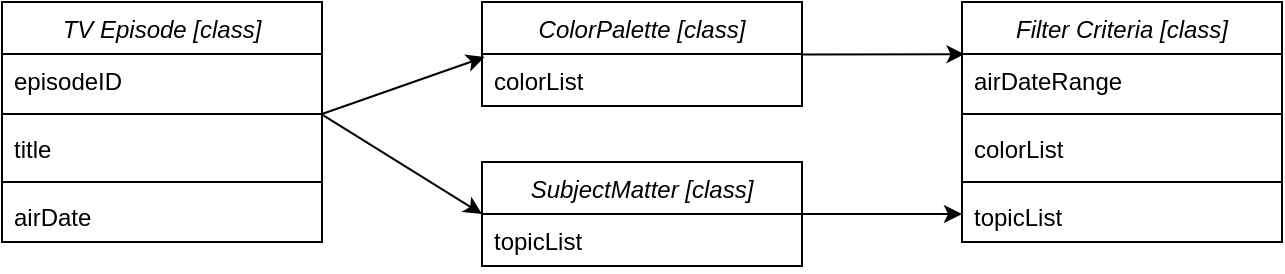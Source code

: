 <mxfile version="23.1.4" type="device">
  <diagram id="C5RBs43oDa-KdzZeNtuy" name="Page-1">
    <mxGraphModel dx="757" dy="660" grid="1" gridSize="10" guides="1" tooltips="1" connect="1" arrows="1" fold="1" page="1" pageScale="1" pageWidth="827" pageHeight="1169" math="0" shadow="0">
      <root>
        <mxCell id="WIyWlLk6GJQsqaUBKTNV-0" />
        <mxCell id="WIyWlLk6GJQsqaUBKTNV-1" parent="WIyWlLk6GJQsqaUBKTNV-0" />
        <mxCell id="LRSY7PghIJ2cLRIY_SCe-1" value="Filter Criteria [class]" style="swimlane;fontStyle=2;align=center;verticalAlign=top;childLayout=stackLayout;horizontal=1;startSize=26;horizontalStack=0;resizeParent=1;resizeLast=0;collapsible=1;marginBottom=0;rounded=0;shadow=0;strokeWidth=1;" vertex="1" parent="WIyWlLk6GJQsqaUBKTNV-1">
          <mxGeometry x="480" width="160" height="120" as="geometry">
            <mxRectangle x="230" y="140" width="160" height="26" as="alternateBounds" />
          </mxGeometry>
        </mxCell>
        <mxCell id="LRSY7PghIJ2cLRIY_SCe-2" value="airDateRange" style="text;align=left;verticalAlign=top;spacingLeft=4;spacingRight=4;overflow=hidden;rotatable=0;points=[[0,0.5],[1,0.5]];portConstraint=eastwest;" vertex="1" parent="LRSY7PghIJ2cLRIY_SCe-1">
          <mxGeometry y="26" width="160" height="26" as="geometry" />
        </mxCell>
        <mxCell id="LRSY7PghIJ2cLRIY_SCe-6" value="" style="line;html=1;strokeWidth=1;align=left;verticalAlign=middle;spacingTop=-1;spacingLeft=3;spacingRight=3;rotatable=0;labelPosition=right;points=[];portConstraint=eastwest;" vertex="1" parent="LRSY7PghIJ2cLRIY_SCe-1">
          <mxGeometry y="52" width="160" height="8" as="geometry" />
        </mxCell>
        <mxCell id="LRSY7PghIJ2cLRIY_SCe-7" value="colorList" style="text;align=left;verticalAlign=top;spacingLeft=4;spacingRight=4;overflow=hidden;rotatable=0;points=[[0,0.5],[1,0.5]];portConstraint=eastwest;" vertex="1" parent="LRSY7PghIJ2cLRIY_SCe-1">
          <mxGeometry y="60" width="160" height="26" as="geometry" />
        </mxCell>
        <mxCell id="LRSY7PghIJ2cLRIY_SCe-8" value="" style="line;html=1;strokeWidth=1;align=left;verticalAlign=middle;spacingTop=-1;spacingLeft=3;spacingRight=3;rotatable=0;labelPosition=right;points=[];portConstraint=eastwest;" vertex="1" parent="LRSY7PghIJ2cLRIY_SCe-1">
          <mxGeometry y="86" width="160" height="8" as="geometry" />
        </mxCell>
        <mxCell id="LRSY7PghIJ2cLRIY_SCe-9" value="topicList&#xa;" style="text;align=left;verticalAlign=top;spacingLeft=4;spacingRight=4;overflow=hidden;rotatable=0;points=[[0,0.5],[1,0.5]];portConstraint=eastwest;" vertex="1" parent="LRSY7PghIJ2cLRIY_SCe-1">
          <mxGeometry y="94" width="160" height="26" as="geometry" />
        </mxCell>
        <mxCell id="LRSY7PghIJ2cLRIY_SCe-21" value="ColorPalette [class]" style="swimlane;fontStyle=2;align=center;verticalAlign=top;childLayout=stackLayout;horizontal=1;startSize=26;horizontalStack=0;resizeParent=1;resizeLast=0;collapsible=1;marginBottom=0;rounded=0;shadow=0;strokeWidth=1;" vertex="1" parent="WIyWlLk6GJQsqaUBKTNV-1">
          <mxGeometry x="240" width="160" height="52" as="geometry">
            <mxRectangle x="230" y="140" width="160" height="26" as="alternateBounds" />
          </mxGeometry>
        </mxCell>
        <mxCell id="LRSY7PghIJ2cLRIY_SCe-22" value="colorList" style="text;align=left;verticalAlign=top;spacingLeft=4;spacingRight=4;overflow=hidden;rotatable=0;points=[[0,0.5],[1,0.5]];portConstraint=eastwest;" vertex="1" parent="LRSY7PghIJ2cLRIY_SCe-21">
          <mxGeometry y="26" width="160" height="26" as="geometry" />
        </mxCell>
        <mxCell id="LRSY7PghIJ2cLRIY_SCe-24" value="SubjectMatter [class]&#xa;" style="swimlane;fontStyle=2;align=center;verticalAlign=top;childLayout=stackLayout;horizontal=1;startSize=26;horizontalStack=0;resizeParent=1;resizeLast=0;collapsible=1;marginBottom=0;rounded=0;shadow=0;strokeWidth=1;" vertex="1" parent="WIyWlLk6GJQsqaUBKTNV-1">
          <mxGeometry x="240" y="80" width="160" height="52" as="geometry">
            <mxRectangle x="230" y="140" width="160" height="26" as="alternateBounds" />
          </mxGeometry>
        </mxCell>
        <mxCell id="LRSY7PghIJ2cLRIY_SCe-25" value="topicList" style="text;align=left;verticalAlign=top;spacingLeft=4;spacingRight=4;overflow=hidden;rotatable=0;points=[[0,0.5],[1,0.5]];portConstraint=eastwest;" vertex="1" parent="LRSY7PghIJ2cLRIY_SCe-24">
          <mxGeometry y="26" width="160" height="26" as="geometry" />
        </mxCell>
        <mxCell id="LRSY7PghIJ2cLRIY_SCe-27" value="TV Episode [class]" style="swimlane;fontStyle=2;align=center;verticalAlign=top;childLayout=stackLayout;horizontal=1;startSize=26;horizontalStack=0;resizeParent=1;resizeLast=0;collapsible=1;marginBottom=0;rounded=0;shadow=0;strokeWidth=1;" vertex="1" parent="WIyWlLk6GJQsqaUBKTNV-1">
          <mxGeometry width="160" height="120" as="geometry">
            <mxRectangle x="230" y="140" width="160" height="26" as="alternateBounds" />
          </mxGeometry>
        </mxCell>
        <mxCell id="LRSY7PghIJ2cLRIY_SCe-28" value="episodeID" style="text;align=left;verticalAlign=top;spacingLeft=4;spacingRight=4;overflow=hidden;rotatable=0;points=[[0,0.5],[1,0.5]];portConstraint=eastwest;" vertex="1" parent="LRSY7PghIJ2cLRIY_SCe-27">
          <mxGeometry y="26" width="160" height="26" as="geometry" />
        </mxCell>
        <mxCell id="LRSY7PghIJ2cLRIY_SCe-29" value="" style="line;html=1;strokeWidth=1;align=left;verticalAlign=middle;spacingTop=-1;spacingLeft=3;spacingRight=3;rotatable=0;labelPosition=right;points=[];portConstraint=eastwest;" vertex="1" parent="LRSY7PghIJ2cLRIY_SCe-27">
          <mxGeometry y="52" width="160" height="8" as="geometry" />
        </mxCell>
        <mxCell id="LRSY7PghIJ2cLRIY_SCe-30" value="title&#xa;" style="text;align=left;verticalAlign=top;spacingLeft=4;spacingRight=4;overflow=hidden;rotatable=0;points=[[0,0.5],[1,0.5]];portConstraint=eastwest;" vertex="1" parent="LRSY7PghIJ2cLRIY_SCe-27">
          <mxGeometry y="60" width="160" height="26" as="geometry" />
        </mxCell>
        <mxCell id="LRSY7PghIJ2cLRIY_SCe-31" value="" style="line;html=1;strokeWidth=1;align=left;verticalAlign=middle;spacingTop=-1;spacingLeft=3;spacingRight=3;rotatable=0;labelPosition=right;points=[];portConstraint=eastwest;" vertex="1" parent="LRSY7PghIJ2cLRIY_SCe-27">
          <mxGeometry y="86" width="160" height="8" as="geometry" />
        </mxCell>
        <mxCell id="LRSY7PghIJ2cLRIY_SCe-34" value="airDate&#xa;" style="text;align=left;verticalAlign=top;spacingLeft=4;spacingRight=4;overflow=hidden;rotatable=0;points=[[0,0.5],[1,0.5]];portConstraint=eastwest;" vertex="1" parent="LRSY7PghIJ2cLRIY_SCe-27">
          <mxGeometry y="94" width="160" height="26" as="geometry" />
        </mxCell>
        <mxCell id="LRSY7PghIJ2cLRIY_SCe-53" value="" style="endArrow=classic;html=1;rounded=0;entryX=0.008;entryY=0.058;entryDx=0;entryDy=0;entryPerimeter=0;" edge="1" parent="WIyWlLk6GJQsqaUBKTNV-1" target="LRSY7PghIJ2cLRIY_SCe-22">
          <mxGeometry width="50" height="50" relative="1" as="geometry">
            <mxPoint x="160" y="56" as="sourcePoint" />
            <mxPoint x="380" y="190" as="targetPoint" />
          </mxGeometry>
        </mxCell>
        <mxCell id="LRSY7PghIJ2cLRIY_SCe-54" value="" style="endArrow=classic;html=1;rounded=0;exitX=0.998;exitY=-0.15;exitDx=0;exitDy=0;exitPerimeter=0;entryX=0;entryY=0.5;entryDx=0;entryDy=0;" edge="1" parent="WIyWlLk6GJQsqaUBKTNV-1" source="LRSY7PghIJ2cLRIY_SCe-30" target="LRSY7PghIJ2cLRIY_SCe-24">
          <mxGeometry width="50" height="50" relative="1" as="geometry">
            <mxPoint x="175" y="74" as="sourcePoint" />
            <mxPoint x="251" y="38" as="targetPoint" />
          </mxGeometry>
        </mxCell>
        <mxCell id="LRSY7PghIJ2cLRIY_SCe-55" value="" style="endArrow=classic;html=1;rounded=0;entryX=0.008;entryY=0.004;entryDx=0;entryDy=0;entryPerimeter=0;exitX=1;exitY=0.011;exitDx=0;exitDy=0;exitPerimeter=0;" edge="1" parent="WIyWlLk6GJQsqaUBKTNV-1" source="LRSY7PghIJ2cLRIY_SCe-22" target="LRSY7PghIJ2cLRIY_SCe-2">
          <mxGeometry width="50" height="50" relative="1" as="geometry">
            <mxPoint x="399" y="28" as="sourcePoint" />
            <mxPoint x="480" as="targetPoint" />
          </mxGeometry>
        </mxCell>
        <mxCell id="LRSY7PghIJ2cLRIY_SCe-56" value="" style="endArrow=classic;html=1;rounded=0;exitX=1.001;exitY=0.001;exitDx=0;exitDy=0;exitPerimeter=0;" edge="1" parent="WIyWlLk6GJQsqaUBKTNV-1" source="LRSY7PghIJ2cLRIY_SCe-25">
          <mxGeometry width="50" height="50" relative="1" as="geometry">
            <mxPoint x="400" y="105" as="sourcePoint" />
            <mxPoint x="480" y="106" as="targetPoint" />
          </mxGeometry>
        </mxCell>
      </root>
    </mxGraphModel>
  </diagram>
</mxfile>

